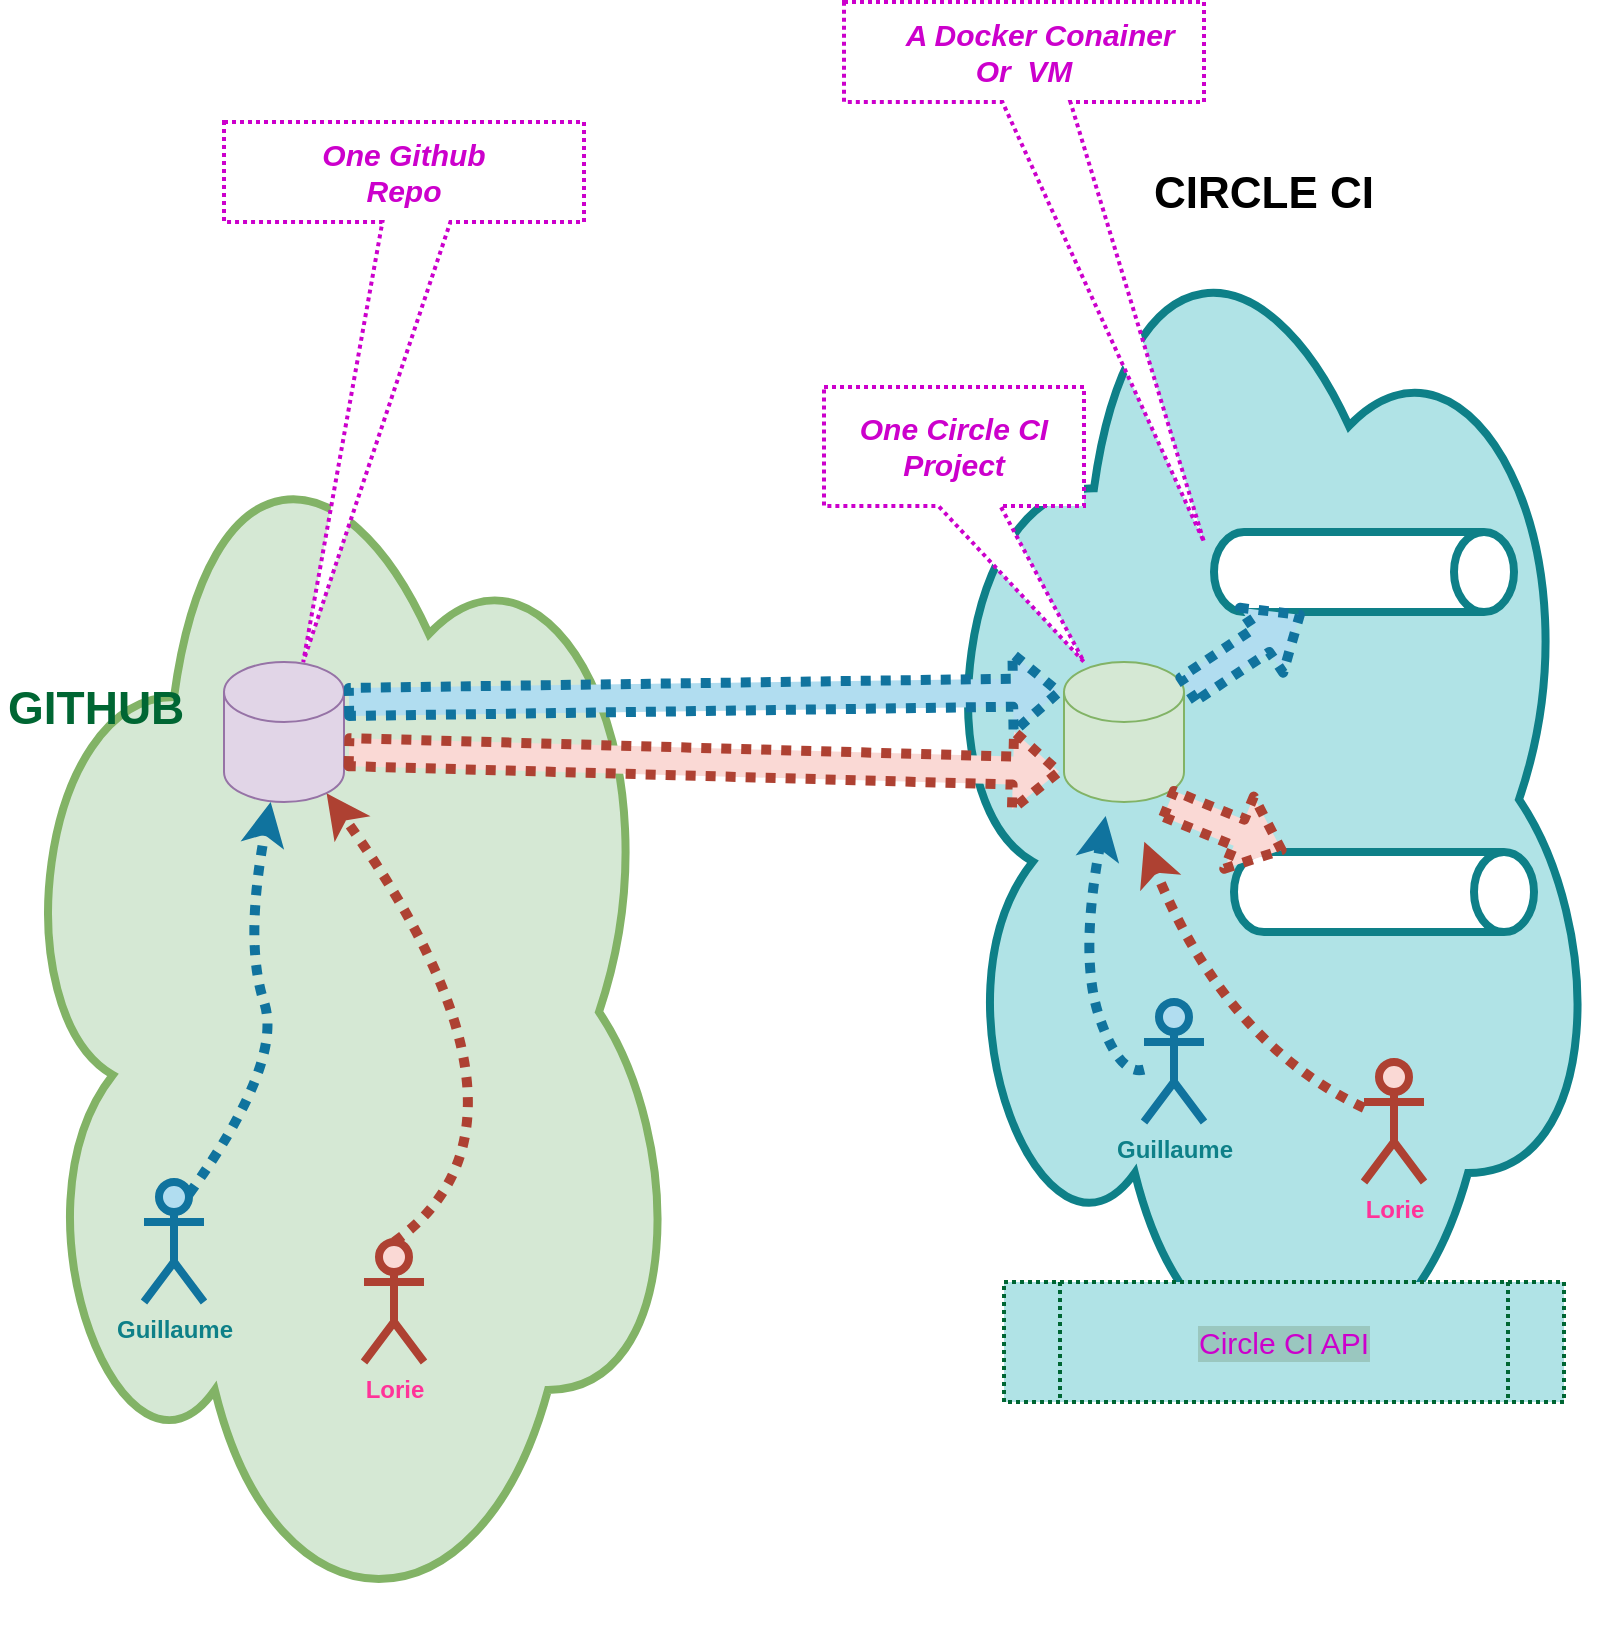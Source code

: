 <mxfile version="13.8.8" type="device"><diagram id="2OO5V9mGOAE4DuQ3SV2n" name="Page-1"><mxGraphModel dx="2031" dy="1061" grid="1" gridSize="10" guides="1" tooltips="1" connect="1" arrows="1" fold="1" page="1" pageScale="1" pageWidth="850" pageHeight="1100" math="0" shadow="0"><root><mxCell id="0"/><mxCell id="1" parent="0"/><mxCell id="2dCdH8iZ14nc5fdKpbs8-11" value="&lt;div&gt;&lt;font size=&quot;1&quot;&gt;&lt;b style=&quot;font-size: 22px&quot;&gt;CIRCLE CI&lt;/b&gt;&lt;/font&gt;&lt;/div&gt;&lt;div&gt;&lt;font size=&quot;1&quot;&gt;&lt;b style=&quot;font-size: 22px&quot;&gt;&lt;br&gt;&lt;/b&gt;&lt;/font&gt;&lt;/div&gt;&lt;div&gt;&lt;font size=&quot;1&quot;&gt;&lt;b style=&quot;font-size: 22px&quot;&gt;&lt;br&gt;&lt;/b&gt;&lt;/font&gt;&lt;/div&gt;&lt;div&gt;&lt;font size=&quot;1&quot;&gt;&lt;b style=&quot;font-size: 22px&quot;&gt;&lt;br&gt;&lt;/b&gt;&lt;/font&gt;&lt;/div&gt;&lt;div&gt;&lt;font size=&quot;1&quot;&gt;&lt;b style=&quot;font-size: 22px&quot;&gt;&lt;br&gt;&lt;/b&gt;&lt;/font&gt;&lt;/div&gt;&lt;div&gt;&lt;font size=&quot;1&quot;&gt;&lt;b style=&quot;font-size: 22px&quot;&gt;&lt;br&gt;&lt;/b&gt;&lt;/font&gt;&lt;/div&gt;&lt;div&gt;&lt;font size=&quot;1&quot;&gt;&lt;b style=&quot;font-size: 22px&quot;&gt;&lt;br&gt;&lt;/b&gt;&lt;/font&gt;&lt;/div&gt;&lt;div&gt;&lt;font size=&quot;1&quot;&gt;&lt;b style=&quot;font-size: 22px&quot;&gt;&lt;br&gt;&lt;/b&gt;&lt;/font&gt;&lt;/div&gt;&lt;div&gt;&lt;font size=&quot;1&quot;&gt;&lt;b style=&quot;font-size: 22px&quot;&gt;&lt;br&gt;&lt;/b&gt;&lt;/font&gt;&lt;/div&gt;&lt;div&gt;&lt;font size=&quot;1&quot;&gt;&lt;b style=&quot;font-size: 22px&quot;&gt;&lt;br&gt;&lt;/b&gt;&lt;/font&gt;&lt;/div&gt;&lt;div&gt;&lt;font size=&quot;1&quot;&gt;&lt;b style=&quot;font-size: 22px&quot;&gt;&lt;br&gt;&lt;/b&gt;&lt;/font&gt;&lt;/div&gt;&lt;div&gt;&lt;font size=&quot;1&quot;&gt;&lt;b style=&quot;font-size: 22px&quot;&gt;&lt;br&gt;&lt;/b&gt;&lt;/font&gt;&lt;/div&gt;&lt;div&gt;&lt;font size=&quot;1&quot;&gt;&lt;b style=&quot;font-size: 22px&quot;&gt;&lt;br&gt;&lt;/b&gt;&lt;/font&gt;&lt;/div&gt;&lt;div&gt;&lt;font size=&quot;1&quot;&gt;&lt;b style=&quot;font-size: 22px&quot;&gt;&lt;br&gt;&lt;/b&gt;&lt;/font&gt;&lt;/div&gt;&lt;div&gt;&lt;font size=&quot;1&quot;&gt;&lt;b style=&quot;font-size: 22px&quot;&gt;&lt;br&gt;&lt;/b&gt;&lt;/font&gt;&lt;/div&gt;&lt;div&gt;&lt;font size=&quot;1&quot;&gt;&lt;b style=&quot;font-size: 22px&quot;&gt;&lt;br&gt;&lt;/b&gt;&lt;/font&gt;&lt;/div&gt;&lt;div&gt;&lt;font size=&quot;1&quot;&gt;&lt;b style=&quot;font-size: 22px&quot;&gt;&lt;br&gt;&lt;/b&gt;&lt;/font&gt;&lt;/div&gt;&lt;div&gt;&lt;font size=&quot;1&quot;&gt;&lt;b style=&quot;font-size: 22px&quot;&gt;&lt;br&gt;&lt;/b&gt;&lt;/font&gt;&lt;/div&gt;&lt;div&gt;&lt;font size=&quot;1&quot;&gt;&lt;b style=&quot;font-size: 22px&quot;&gt;&lt;br&gt;&lt;/b&gt;&lt;/font&gt;&lt;/div&gt;&lt;div&gt;&lt;font size=&quot;1&quot;&gt;&lt;b style=&quot;font-size: 22px&quot;&gt;&lt;br&gt;&lt;/b&gt;&lt;/font&gt;&lt;/div&gt;&lt;div&gt;&lt;font size=&quot;1&quot;&gt;&lt;b style=&quot;font-size: 22px&quot;&gt;&lt;br&gt;&lt;/b&gt;&lt;/font&gt;&lt;/div&gt;&lt;div&gt;&lt;font size=&quot;1&quot;&gt;&lt;b style=&quot;font-size: 22px&quot;&gt;&lt;br&gt;&lt;/b&gt;&lt;/font&gt;&lt;/div&gt;&lt;div&gt;&lt;font size=&quot;1&quot;&gt;&lt;b style=&quot;font-size: 22px&quot;&gt;&lt;br&gt;&lt;/b&gt;&lt;/font&gt;&lt;/div&gt;&lt;div&gt;&lt;font size=&quot;1&quot;&gt;&lt;b style=&quot;font-size: 22px&quot;&gt;&lt;br&gt;&lt;/b&gt;&lt;/font&gt;&lt;/div&gt;" style="ellipse;shape=cloud;whiteSpace=wrap;html=1;strokeColor=#0e8088;strokeWidth=4;fillColor=#b0e3e6;" vertex="1" parent="1"><mxGeometry x="470" y="187.5" width="340" height="622.5" as="geometry"/></mxCell><mxCell id="2dCdH8iZ14nc5fdKpbs8-10" value="&lt;div style=&quot;font-size: 23px&quot;&gt;&lt;font style=&quot;font-size: 23px&quot; color=&quot;#006633&quot;&gt;&lt;b&gt;GITHUB&lt;/b&gt;&lt;/font&gt;&lt;/div&gt;&lt;div style=&quot;font-size: 23px&quot;&gt;&lt;font style=&quot;font-size: 23px&quot; color=&quot;#006633&quot;&gt;&lt;b&gt;&lt;br&gt;&lt;/b&gt;&lt;/font&gt;&lt;/div&gt;&lt;div style=&quot;font-size: 23px&quot;&gt;&lt;font style=&quot;font-size: 23px&quot; color=&quot;#006633&quot;&gt;&lt;b&gt;&lt;br&gt;&lt;/b&gt;&lt;/font&gt;&lt;/div&gt;&lt;div style=&quot;font-size: 23px&quot;&gt;&lt;font style=&quot;font-size: 23px&quot; color=&quot;#006633&quot;&gt;&lt;b&gt;&lt;br&gt;&lt;/b&gt;&lt;/font&gt;&lt;/div&gt;&lt;div style=&quot;font-size: 23px&quot;&gt;&lt;font style=&quot;font-size: 23px&quot; color=&quot;#006633&quot;&gt;&lt;b&gt;&lt;br&gt;&lt;/b&gt;&lt;/font&gt;&lt;/div&gt;&lt;div style=&quot;font-size: 23px&quot;&gt;&lt;font style=&quot;font-size: 23px&quot; color=&quot;#006633&quot;&gt;&lt;b&gt;&lt;br&gt;&lt;/b&gt;&lt;/font&gt;&lt;/div&gt;&lt;div style=&quot;font-size: 23px&quot;&gt;&lt;font style=&quot;font-size: 23px&quot; color=&quot;#006633&quot;&gt;&lt;b&gt;&lt;br&gt;&lt;/b&gt;&lt;/font&gt;&lt;/div&gt;&lt;div style=&quot;font-size: 23px&quot;&gt;&lt;font style=&quot;font-size: 23px&quot; color=&quot;#006633&quot;&gt;&lt;b&gt;&lt;br&gt;&lt;/b&gt;&lt;/font&gt;&lt;/div&gt;&lt;div style=&quot;font-size: 23px&quot;&gt;&lt;font style=&quot;font-size: 23px&quot; color=&quot;#006633&quot;&gt;&lt;b&gt;&lt;br&gt;&lt;/b&gt;&lt;/font&gt;&lt;/div&gt;&lt;div style=&quot;font-size: 23px&quot;&gt;&lt;font style=&quot;font-size: 23px&quot; color=&quot;#006633&quot;&gt;&lt;b&gt;&lt;br&gt;&lt;/b&gt;&lt;/font&gt;&lt;/div&gt;&lt;div style=&quot;font-size: 23px&quot;&gt;&lt;font style=&quot;font-size: 23px&quot; color=&quot;#006633&quot;&gt;&lt;b&gt;&lt;br&gt;&lt;/b&gt;&lt;/font&gt;&lt;/div&gt;&lt;div style=&quot;font-size: 23px&quot;&gt;&lt;font style=&quot;font-size: 23px&quot; color=&quot;#006633&quot;&gt;&lt;b&gt;&lt;br&gt;&lt;/b&gt;&lt;/font&gt;&lt;/div&gt;" style="ellipse;shape=cloud;whiteSpace=wrap;html=1;strokeColor=#82b366;strokeWidth=4;fillColor=#d5e8d4;align=left;" vertex="1" parent="1"><mxGeometry x="10" y="290" width="340" height="630" as="geometry"/></mxCell><mxCell id="2dCdH8iZ14nc5fdKpbs8-1" value="" style="shape=cylinder3;whiteSpace=wrap;html=1;boundedLbl=1;backgroundOutline=1;size=15;fillColor=#e1d5e7;strokeColor=#9673a6;" vertex="1" parent="1"><mxGeometry x="120" y="430" width="60" height="70" as="geometry"/></mxCell><mxCell id="2dCdH8iZ14nc5fdKpbs8-2" value="Guillaume" style="shape=umlActor;verticalLabelPosition=bottom;verticalAlign=top;html=1;outlineConnect=0;strokeWidth=4;strokeColor=#10739e;fillColor=#b1ddf0;fontStyle=1;fontColor=#0E8088;" vertex="1" parent="1"><mxGeometry x="80" y="690" width="30" height="60" as="geometry"/></mxCell><mxCell id="2dCdH8iZ14nc5fdKpbs8-3" value="" style="curved=1;endArrow=classic;html=1;strokeWidth=5;dashed=1;dashPattern=1 1;fillColor=#b1ddf0;strokeColor=#10739e;exitX=0.75;exitY=0.1;exitDx=0;exitDy=0;exitPerimeter=0;" edge="1" parent="1" source="2dCdH8iZ14nc5fdKpbs8-2" target="2dCdH8iZ14nc5fdKpbs8-1"><mxGeometry width="50" height="50" relative="1" as="geometry"><mxPoint x="59" y="670" as="sourcePoint"/><mxPoint x="160" y="510" as="targetPoint"/><Array as="points"><mxPoint x="150" y="630"/><mxPoint x="130" y="570"/></Array></mxGeometry></mxCell><mxCell id="2dCdH8iZ14nc5fdKpbs8-4" value="" style="shape=flexArrow;endArrow=classic;html=1;dashed=1;dashPattern=1 1;strokeWidth=5;strokeColor=#10739e;fillColor=#b1ddf0;entryX=0;entryY=0;entryDx=0;entryDy=15;entryPerimeter=0;" edge="1" parent="1" target="2dCdH8iZ14nc5fdKpbs8-16"><mxGeometry width="50" height="50" relative="1" as="geometry"><mxPoint x="180" y="450" as="sourcePoint"/><mxPoint x="630" y="440" as="targetPoint"/></mxGeometry></mxCell><mxCell id="2dCdH8iZ14nc5fdKpbs8-5" value="&lt;font color=&quot;#FF3399&quot;&gt;&lt;b&gt;Lorie&lt;/b&gt;&lt;/font&gt;" style="shape=umlActor;verticalLabelPosition=bottom;verticalAlign=top;html=1;outlineConnect=0;strokeWidth=4;strokeColor=#ae4132;fillColor=#fad9d5;" vertex="1" parent="1"><mxGeometry x="190" y="720" width="30" height="60" as="geometry"/></mxCell><mxCell id="2dCdH8iZ14nc5fdKpbs8-6" value="" style="curved=1;endArrow=classic;html=1;strokeWidth=5;dashed=1;dashPattern=1 1;fillColor=#fad9d5;strokeColor=#ae4132;entryX=0.855;entryY=1;entryDx=0;entryDy=-4.35;entryPerimeter=0;exitX=0.5;exitY=0;exitDx=0;exitDy=0;exitPerimeter=0;" edge="1" parent="1" source="2dCdH8iZ14nc5fdKpbs8-5" target="2dCdH8iZ14nc5fdKpbs8-1"><mxGeometry width="50" height="50" relative="1" as="geometry"><mxPoint x="139" y="700" as="sourcePoint"/><mxPoint x="224.737" y="530" as="targetPoint"/><Array as="points"><mxPoint x="290" y="660"/></Array></mxGeometry></mxCell><mxCell id="2dCdH8iZ14nc5fdKpbs8-7" value="" style="shape=flexArrow;endArrow=classic;html=1;dashed=1;dashPattern=1 1;strokeWidth=5;strokeColor=#ae4132;exitX=1;exitY=0;exitDx=0;exitDy=45;exitPerimeter=0;fillColor=#fad9d5;entryX=0;entryY=1;entryDx=0;entryDy=-15;entryPerimeter=0;" edge="1" parent="1" source="2dCdH8iZ14nc5fdKpbs8-1" target="2dCdH8iZ14nc5fdKpbs8-16"><mxGeometry width="50" height="50" relative="1" as="geometry"><mxPoint x="180" y="490" as="sourcePoint"/><mxPoint x="560" y="530" as="targetPoint"/></mxGeometry></mxCell><mxCell id="2dCdH8iZ14nc5fdKpbs8-8" value="" style="shape=cylinder3;whiteSpace=wrap;html=1;boundedLbl=1;backgroundOutline=1;size=15;strokeColor=#0E8088;strokeWidth=4;rotation=90;" vertex="1" parent="1"><mxGeometry x="680" y="470" width="40" height="150" as="geometry"/></mxCell><mxCell id="2dCdH8iZ14nc5fdKpbs8-9" value="" style="shape=cylinder3;whiteSpace=wrap;html=1;boundedLbl=1;backgroundOutline=1;size=15;strokeColor=#0E8088;strokeWidth=4;rotation=90;" vertex="1" parent="1"><mxGeometry x="670" y="310" width="40" height="150" as="geometry"/></mxCell><mxCell id="2dCdH8iZ14nc5fdKpbs8-15" value="&lt;div align=&quot;center&quot;&gt;&lt;font style=&quot;font-size: 15px&quot; color=&quot;#CC00CC&quot;&gt;&lt;i style=&quot;font-size: 15px&quot;&gt;&lt;b style=&quot;font-size: 15px&quot;&gt;&amp;nbsp;&amp;nbsp;&amp;nbsp; A Docker Conainer&lt;/b&gt;&lt;/i&gt;&lt;/font&gt;&lt;/div&gt;&lt;div align=&quot;center&quot;&gt;&lt;font style=&quot;font-size: 15px&quot; color=&quot;#CC00CC&quot;&gt;&lt;i style=&quot;font-size: 15px&quot;&gt;&lt;b style=&quot;font-size: 15px&quot;&gt; Or&amp;nbsp; VM&lt;/b&gt;&lt;/i&gt;&lt;/font&gt;&lt;/div&gt;" style="shape=callout;whiteSpace=wrap;html=1;perimeter=calloutPerimeter;strokeWidth=2;align=center;position2=1;base=34;size=220;position=0.44;dashed=1;dashPattern=1 1;strokeColor=#CC00CC;fontSize=15;" vertex="1" parent="1"><mxGeometry x="430" y="100" width="180" height="270" as="geometry"/></mxCell><mxCell id="2dCdH8iZ14nc5fdKpbs8-16" value="" style="shape=cylinder3;whiteSpace=wrap;html=1;boundedLbl=1;backgroundOutline=1;size=15;fillColor=#d5e8d4;strokeColor=#82b366;" vertex="1" parent="1"><mxGeometry x="540" y="430" width="60" height="70" as="geometry"/></mxCell><mxCell id="2dCdH8iZ14nc5fdKpbs8-17" value="" style="shape=flexArrow;endArrow=classic;html=1;dashed=1;dashPattern=1 1;strokeWidth=5;strokeColor=#ae4132;exitX=1;exitY=0;exitDx=0;exitDy=45;exitPerimeter=0;fillColor=#fad9d5;" edge="1" parent="1" target="2dCdH8iZ14nc5fdKpbs8-8"><mxGeometry width="50" height="50" relative="1" as="geometry"><mxPoint x="590" y="500.0" as="sourcePoint"/><mxPoint x="970" y="555" as="targetPoint"/></mxGeometry></mxCell><mxCell id="2dCdH8iZ14nc5fdKpbs8-18" value="" style="shape=flexArrow;endArrow=classic;html=1;dashed=1;dashPattern=1 1;strokeWidth=5;strokeColor=#10739e;fillColor=#b1ddf0;" edge="1" parent="1" source="2dCdH8iZ14nc5fdKpbs8-16" target="2dCdH8iZ14nc5fdKpbs8-9"><mxGeometry width="50" height="50" relative="1" as="geometry"><mxPoint x="190" y="460.0" as="sourcePoint"/><mxPoint x="550" y="455.0" as="targetPoint"/></mxGeometry></mxCell><mxCell id="2dCdH8iZ14nc5fdKpbs8-19" value="One Circle CI&lt;br&gt; Project" style="shape=callout;whiteSpace=wrap;html=1;perimeter=calloutPerimeter;strokeWidth=2;align=center;position2=1;base=31;size=78;position=0.44;dashed=1;dashPattern=1 1;strokeColor=#CC00CC;fontSize=15;fontStyle=3;fontColor=#CC00CC;" vertex="1" parent="1"><mxGeometry x="420" y="292.5" width="130" height="137.5" as="geometry"/></mxCell><mxCell id="2dCdH8iZ14nc5fdKpbs8-20" value="&lt;div&gt;One Github&lt;/div&gt;&lt;div&gt;Repo&lt;br&gt;&lt;/div&gt;" style="shape=callout;whiteSpace=wrap;html=1;perimeter=calloutPerimeter;strokeWidth=2;align=center;position2=0.22;base=34;size=220;position=0.44;dashed=1;dashPattern=1 1;strokeColor=#CC00CC;fontSize=15;fontStyle=3;fontColor=#CC00CC;" vertex="1" parent="1"><mxGeometry x="120" y="160" width="180" height="270" as="geometry"/></mxCell><mxCell id="2dCdH8iZ14nc5fdKpbs8-23" value="Guillaume" style="shape=umlActor;verticalLabelPosition=bottom;verticalAlign=top;html=1;outlineConnect=0;strokeWidth=4;strokeColor=#10739e;fillColor=#b1ddf0;fontStyle=1;fontColor=#0E8088;" vertex="1" parent="1"><mxGeometry x="580" y="600" width="30" height="60" as="geometry"/></mxCell><mxCell id="2dCdH8iZ14nc5fdKpbs8-24" value="&lt;font color=&quot;#FF3399&quot;&gt;&lt;b&gt;Lorie&lt;/b&gt;&lt;/font&gt;" style="shape=umlActor;verticalLabelPosition=bottom;verticalAlign=top;html=1;outlineConnect=0;strokeWidth=4;strokeColor=#ae4132;fillColor=#fad9d5;" vertex="1" parent="1"><mxGeometry x="690" y="630" width="30" height="60" as="geometry"/></mxCell><mxCell id="2dCdH8iZ14nc5fdKpbs8-25" value="" style="curved=1;endArrow=classic;html=1;strokeWidth=5;dashed=1;dashPattern=1 1;fillColor=#b1ddf0;strokeColor=#10739e;" edge="1" parent="1" source="2dCdH8iZ14nc5fdKpbs8-23"><mxGeometry width="50" height="50" relative="1" as="geometry"><mxPoint x="520" y="703" as="sourcePoint"/><mxPoint x="560.833" y="507" as="targetPoint"/><Array as="points"><mxPoint x="567.5" y="637"/><mxPoint x="547.5" y="577"/></Array></mxGeometry></mxCell><mxCell id="2dCdH8iZ14nc5fdKpbs8-26" value="" style="curved=1;endArrow=classic;html=1;strokeWidth=5;dashed=1;dashPattern=1 1;fillColor=#fad9d5;strokeColor=#ae4132;entryX=0.324;entryY=0.534;entryDx=0;entryDy=0;entryPerimeter=0;" edge="1" parent="1" source="2dCdH8iZ14nc5fdKpbs8-24" target="2dCdH8iZ14nc5fdKpbs8-11"><mxGeometry width="50" height="50" relative="1" as="geometry"><mxPoint x="643.7" y="654.35" as="sourcePoint"/><mxPoint x="610" y="430.0" as="targetPoint"/><Array as="points"><mxPoint x="620" y="620"/></Array></mxGeometry></mxCell><mxCell id="2dCdH8iZ14nc5fdKpbs8-27" value="Circle CI API" style="shape=process;whiteSpace=wrap;html=1;backgroundOutline=1;dashed=1;dashPattern=1 1;strokeWidth=2;fontSize=15;align=center;labelBackgroundColor=#9AC7BF;strokeColor=#006633;fillColor=#B0E3E6;fontColor=#CC00CC;" vertex="1" parent="1"><mxGeometry x="510" y="740" width="280" height="60" as="geometry"/></mxCell></root></mxGraphModel></diagram></mxfile>